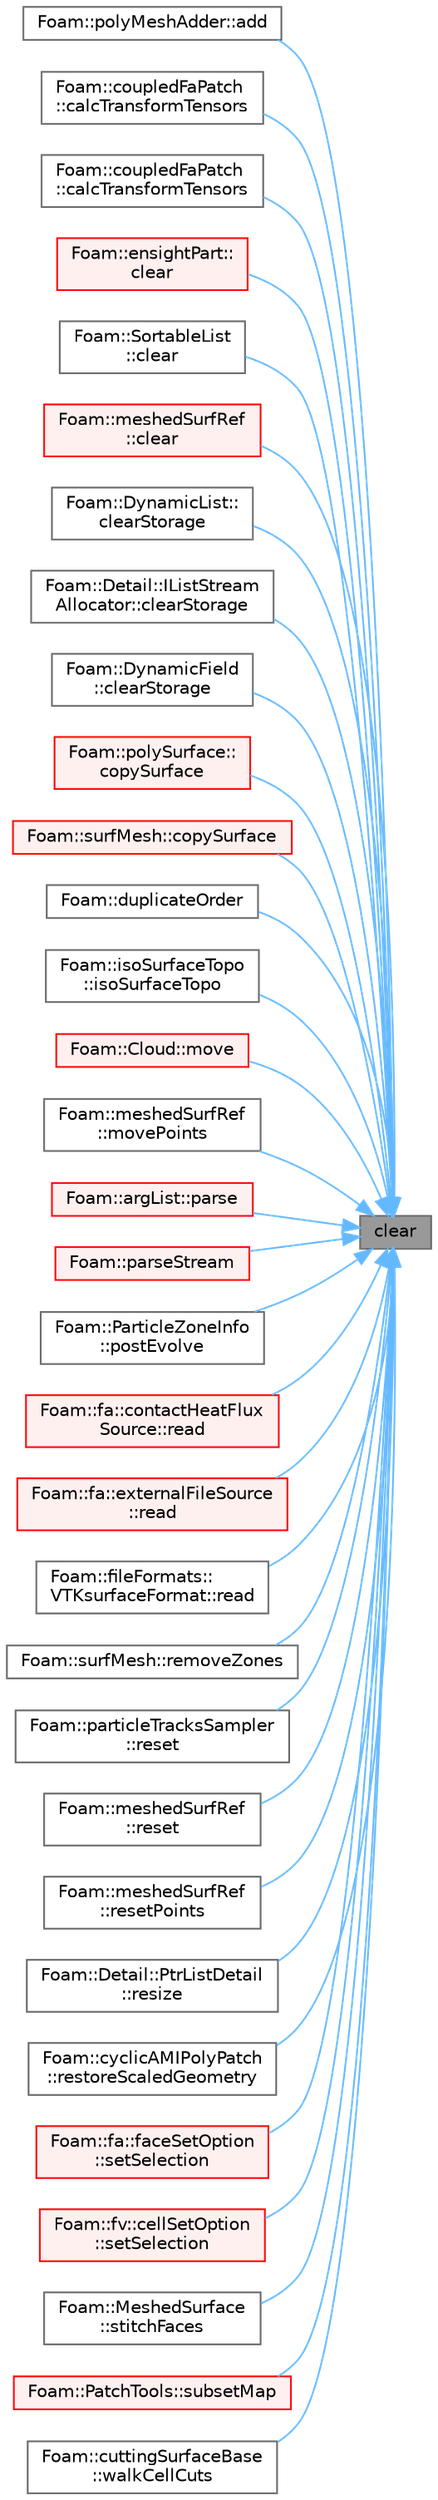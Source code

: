 digraph "clear"
{
 // LATEX_PDF_SIZE
  bgcolor="transparent";
  edge [fontname=Helvetica,fontsize=10,labelfontname=Helvetica,labelfontsize=10];
  node [fontname=Helvetica,fontsize=10,shape=box,height=0.2,width=0.4];
  rankdir="RL";
  Node1 [id="Node000001",label="clear",height=0.2,width=0.4,color="gray40", fillcolor="grey60", style="filled", fontcolor="black",tooltip=" "];
  Node1 -> Node2 [id="edge1_Node000001_Node000002",dir="back",color="steelblue1",style="solid",tooltip=" "];
  Node2 [id="Node000002",label="Foam::polyMeshAdder::add",height=0.2,width=0.4,color="grey40", fillcolor="white", style="filled",URL="$classFoam_1_1polyMeshAdder.html#a5207e408d00b1a15de193ada7d0361c6",tooltip=" "];
  Node1 -> Node3 [id="edge2_Node000001_Node000003",dir="back",color="steelblue1",style="solid",tooltip=" "];
  Node3 [id="Node000003",label="Foam::coupledFaPatch\l::calcTransformTensors",height=0.2,width=0.4,color="grey40", fillcolor="white", style="filled",URL="$classFoam_1_1coupledFaPatch.html#ae6d90bfa1e02c9b8f8d697bafa1ddd36",tooltip=" "];
  Node1 -> Node4 [id="edge3_Node000001_Node000004",dir="back",color="steelblue1",style="solid",tooltip=" "];
  Node4 [id="Node000004",label="Foam::coupledFaPatch\l::calcTransformTensors",height=0.2,width=0.4,color="grey40", fillcolor="white", style="filled",URL="$classFoam_1_1coupledFaPatch.html#a883e959e8fa8b4edccfa739d5e502802",tooltip=" "];
  Node1 -> Node5 [id="edge4_Node000001_Node000005",dir="back",color="steelblue1",style="solid",tooltip=" "];
  Node5 [id="Node000005",label="Foam::ensightPart::\lclear",height=0.2,width=0.4,color="red", fillcolor="#FFF0F0", style="filled",URL="$classFoam_1_1ensightPart.html#ac8bb3912a3ce86b15842e79d0b421204",tooltip=" "];
  Node1 -> Node12 [id="edge5_Node000001_Node000012",dir="back",color="steelblue1",style="solid",tooltip=" "];
  Node12 [id="Node000012",label="Foam::SortableList\l::clear",height=0.2,width=0.4,color="grey40", fillcolor="white", style="filled",URL="$classFoam_1_1SortableList.html#ac8bb3912a3ce86b15842e79d0b421204",tooltip=" "];
  Node1 -> Node13 [id="edge6_Node000001_Node000013",dir="back",color="steelblue1",style="solid",tooltip=" "];
  Node13 [id="Node000013",label="Foam::meshedSurfRef\l::clear",height=0.2,width=0.4,color="red", fillcolor="#FFF0F0", style="filled",URL="$classFoam_1_1meshedSurfRef.html#ac8bb3912a3ce86b15842e79d0b421204",tooltip=" "];
  Node1 -> Node15 [id="edge7_Node000001_Node000015",dir="back",color="steelblue1",style="solid",tooltip=" "];
  Node15 [id="Node000015",label="Foam::DynamicList::\lclearStorage",height=0.2,width=0.4,color="grey40", fillcolor="white", style="filled",URL="$classFoam_1_1DynamicList.html#a77e7fd5aa3adf14be9cbcd6e670f7843",tooltip=" "];
  Node1 -> Node16 [id="edge8_Node000001_Node000016",dir="back",color="steelblue1",style="solid",tooltip=" "];
  Node16 [id="Node000016",label="Foam::Detail::IListStream\lAllocator::clearStorage",height=0.2,width=0.4,color="grey40", fillcolor="white", style="filled",URL="$classFoam_1_1Detail_1_1IListStreamAllocator.html#a77e7fd5aa3adf14be9cbcd6e670f7843",tooltip=" "];
  Node1 -> Node17 [id="edge9_Node000001_Node000017",dir="back",color="steelblue1",style="solid",tooltip=" "];
  Node17 [id="Node000017",label="Foam::DynamicField\l::clearStorage",height=0.2,width=0.4,color="grey40", fillcolor="white", style="filled",URL="$classFoam_1_1DynamicField.html#a77e7fd5aa3adf14be9cbcd6e670f7843",tooltip=" "];
  Node1 -> Node18 [id="edge10_Node000001_Node000018",dir="back",color="steelblue1",style="solid",tooltip=" "];
  Node18 [id="Node000018",label="Foam::polySurface::\lcopySurface",height=0.2,width=0.4,color="red", fillcolor="#FFF0F0", style="filled",URL="$classFoam_1_1polySurface.html#a1d7afbc55606fb93ae7aa8f8843b60f9",tooltip=" "];
  Node1 -> Node20 [id="edge11_Node000001_Node000020",dir="back",color="steelblue1",style="solid",tooltip=" "];
  Node20 [id="Node000020",label="Foam::surfMesh::copySurface",height=0.2,width=0.4,color="red", fillcolor="#FFF0F0", style="filled",URL="$classFoam_1_1surfMesh.html#a2a03216f5c3370a0f2300169e877f432",tooltip=" "];
  Node1 -> Node22 [id="edge12_Node000001_Node000022",dir="back",color="steelblue1",style="solid",tooltip=" "];
  Node22 [id="Node000022",label="Foam::duplicateOrder",height=0.2,width=0.4,color="grey40", fillcolor="white", style="filled",URL="$namespaceFoam.html#a1db0687f9c9c4cb5fb7d7cd81b47067f",tooltip=" "];
  Node1 -> Node23 [id="edge13_Node000001_Node000023",dir="back",color="steelblue1",style="solid",tooltip=" "];
  Node23 [id="Node000023",label="Foam::isoSurfaceTopo\l::isoSurfaceTopo",height=0.2,width=0.4,color="grey40", fillcolor="white", style="filled",URL="$classFoam_1_1isoSurfaceTopo.html#a9ed99df8160042c45cda78499502c31f",tooltip=" "];
  Node1 -> Node24 [id="edge14_Node000001_Node000024",dir="back",color="steelblue1",style="solid",tooltip=" "];
  Node24 [id="Node000024",label="Foam::Cloud::move",height=0.2,width=0.4,color="red", fillcolor="#FFF0F0", style="filled",URL="$classFoam_1_1Cloud.html#a927440a07e7ac9cd352f1c6fa795fd72",tooltip=" "];
  Node1 -> Node28 [id="edge15_Node000001_Node000028",dir="back",color="steelblue1",style="solid",tooltip=" "];
  Node28 [id="Node000028",label="Foam::meshedSurfRef\l::movePoints",height=0.2,width=0.4,color="grey40", fillcolor="white", style="filled",URL="$classFoam_1_1meshedSurfRef.html#a3805bb09ffb455bbf1249226c81c44f5",tooltip=" "];
  Node1 -> Node29 [id="edge16_Node000001_Node000029",dir="back",color="steelblue1",style="solid",tooltip=" "];
  Node29 [id="Node000029",label="Foam::argList::parse",height=0.2,width=0.4,color="red", fillcolor="#FFF0F0", style="filled",URL="$classFoam_1_1argList.html#a00aad68f835a5c0bcb8920505bb0bd10",tooltip=" "];
  Node1 -> Node32 [id="edge17_Node000001_Node000032",dir="back",color="steelblue1",style="solid",tooltip=" "];
  Node32 [id="Node000032",label="Foam::parseStream",height=0.2,width=0.4,color="red", fillcolor="#FFF0F0", style="filled",URL="$namespaceFoam.html#a3316d173ff84b29907652f09fa70d707",tooltip=" "];
  Node1 -> Node40 [id="edge18_Node000001_Node000040",dir="back",color="steelblue1",style="solid",tooltip=" "];
  Node40 [id="Node000040",label="Foam::ParticleZoneInfo\l::postEvolve",height=0.2,width=0.4,color="grey40", fillcolor="white", style="filled",URL="$classFoam_1_1ParticleZoneInfo.html#a9f8e6095c3ddcbe1f1c2afcfcf5acfce",tooltip=" "];
  Node1 -> Node41 [id="edge19_Node000001_Node000041",dir="back",color="steelblue1",style="solid",tooltip=" "];
  Node41 [id="Node000041",label="Foam::fa::contactHeatFlux\lSource::read",height=0.2,width=0.4,color="red", fillcolor="#FFF0F0", style="filled",URL="$classFoam_1_1fa_1_1contactHeatFluxSource.html#a6ce0c64db98eb6144d363dbfc86104eb",tooltip=" "];
  Node1 -> Node43 [id="edge20_Node000001_Node000043",dir="back",color="steelblue1",style="solid",tooltip=" "];
  Node43 [id="Node000043",label="Foam::fa::externalFileSource\l::read",height=0.2,width=0.4,color="red", fillcolor="#FFF0F0", style="filled",URL="$classFoam_1_1fa_1_1externalFileSource.html#a6ce0c64db98eb6144d363dbfc86104eb",tooltip=" "];
  Node1 -> Node45 [id="edge21_Node000001_Node000045",dir="back",color="steelblue1",style="solid",tooltip=" "];
  Node45 [id="Node000045",label="Foam::fileFormats::\lVTKsurfaceFormat::read",height=0.2,width=0.4,color="grey40", fillcolor="white", style="filled",URL="$classFoam_1_1fileFormats_1_1VTKsurfaceFormat.html#aac62a95b7f69eed43bd935d692831804",tooltip=" "];
  Node1 -> Node46 [id="edge22_Node000001_Node000046",dir="back",color="steelblue1",style="solid",tooltip=" "];
  Node46 [id="Node000046",label="Foam::surfMesh::removeZones",height=0.2,width=0.4,color="grey40", fillcolor="white", style="filled",URL="$classFoam_1_1surfMesh.html#af19fadba5abdc3bc385ffccdd2805e18",tooltip=" "];
  Node1 -> Node47 [id="edge23_Node000001_Node000047",dir="back",color="steelblue1",style="solid",tooltip=" "];
  Node47 [id="Node000047",label="Foam::particleTracksSampler\l::reset",height=0.2,width=0.4,color="grey40", fillcolor="white", style="filled",URL="$classFoam_1_1particleTracksSampler.html#a67eaadc36a940df725d06ad52be8226a",tooltip=" "];
  Node1 -> Node48 [id="edge24_Node000001_Node000048",dir="back",color="steelblue1",style="solid",tooltip=" "];
  Node48 [id="Node000048",label="Foam::meshedSurfRef\l::reset",height=0.2,width=0.4,color="grey40", fillcolor="white", style="filled",URL="$classFoam_1_1meshedSurfRef.html#a16db51e3d5940361fa1e868eeea89261",tooltip=" "];
  Node1 -> Node49 [id="edge25_Node000001_Node000049",dir="back",color="steelblue1",style="solid",tooltip=" "];
  Node49 [id="Node000049",label="Foam::meshedSurfRef\l::resetPoints",height=0.2,width=0.4,color="grey40", fillcolor="white", style="filled",URL="$classFoam_1_1meshedSurfRef.html#aa9728817d91fee2593fc8b6480c773e1",tooltip=" "];
  Node1 -> Node50 [id="edge26_Node000001_Node000050",dir="back",color="steelblue1",style="solid",tooltip=" "];
  Node50 [id="Node000050",label="Foam::Detail::PtrListDetail\l::resize",height=0.2,width=0.4,color="grey40", fillcolor="white", style="filled",URL="$classFoam_1_1Detail_1_1PtrListDetail.html#af4e0ad67cce84dd8126a19abedad9d56",tooltip=" "];
  Node1 -> Node51 [id="edge27_Node000001_Node000051",dir="back",color="steelblue1",style="solid",tooltip=" "];
  Node51 [id="Node000051",label="Foam::cyclicAMIPolyPatch\l::restoreScaledGeometry",height=0.2,width=0.4,color="grey40", fillcolor="white", style="filled",URL="$classFoam_1_1cyclicAMIPolyPatch.html#a4311a993a0ec47d3001231c8077d1219",tooltip=" "];
  Node1 -> Node52 [id="edge28_Node000001_Node000052",dir="back",color="steelblue1",style="solid",tooltip=" "];
  Node52 [id="Node000052",label="Foam::fa::faceSetOption\l::setSelection",height=0.2,width=0.4,color="red", fillcolor="#FFF0F0", style="filled",URL="$classFoam_1_1fa_1_1faceSetOption.html#a40d71191aea6cb2209a6faf579b7e6b0",tooltip=" "];
  Node1 -> Node54 [id="edge29_Node000001_Node000054",dir="back",color="steelblue1",style="solid",tooltip=" "];
  Node54 [id="Node000054",label="Foam::fv::cellSetOption\l::setSelection",height=0.2,width=0.4,color="red", fillcolor="#FFF0F0", style="filled",URL="$classFoam_1_1fv_1_1cellSetOption.html#a40d71191aea6cb2209a6faf579b7e6b0",tooltip=" "];
  Node1 -> Node56 [id="edge30_Node000001_Node000056",dir="back",color="steelblue1",style="solid",tooltip=" "];
  Node56 [id="Node000056",label="Foam::MeshedSurface\l::stitchFaces",height=0.2,width=0.4,color="grey40", fillcolor="white", style="filled",URL="$classFoam_1_1MeshedSurface.html#ada64739e841899f3172e20a98843c6ae",tooltip=" "];
  Node1 -> Node57 [id="edge31_Node000001_Node000057",dir="back",color="steelblue1",style="solid",tooltip=" "];
  Node57 [id="Node000057",label="Foam::PatchTools::subsetMap",height=0.2,width=0.4,color="red", fillcolor="#FFF0F0", style="filled",URL="$classFoam_1_1PatchTools.html#a1662af92c9568ac07453c617e4aaf3d1",tooltip=" "];
  Node1 -> Node61 [id="edge32_Node000001_Node000061",dir="back",color="steelblue1",style="solid",tooltip=" "];
  Node61 [id="Node000061",label="Foam::cuttingSurfaceBase\l::walkCellCuts",height=0.2,width=0.4,color="grey40", fillcolor="white", style="filled",URL="$classFoam_1_1cuttingSurfaceBase.html#a13973a2752e1122847e87e07db0f56b2",tooltip=" "];
}
